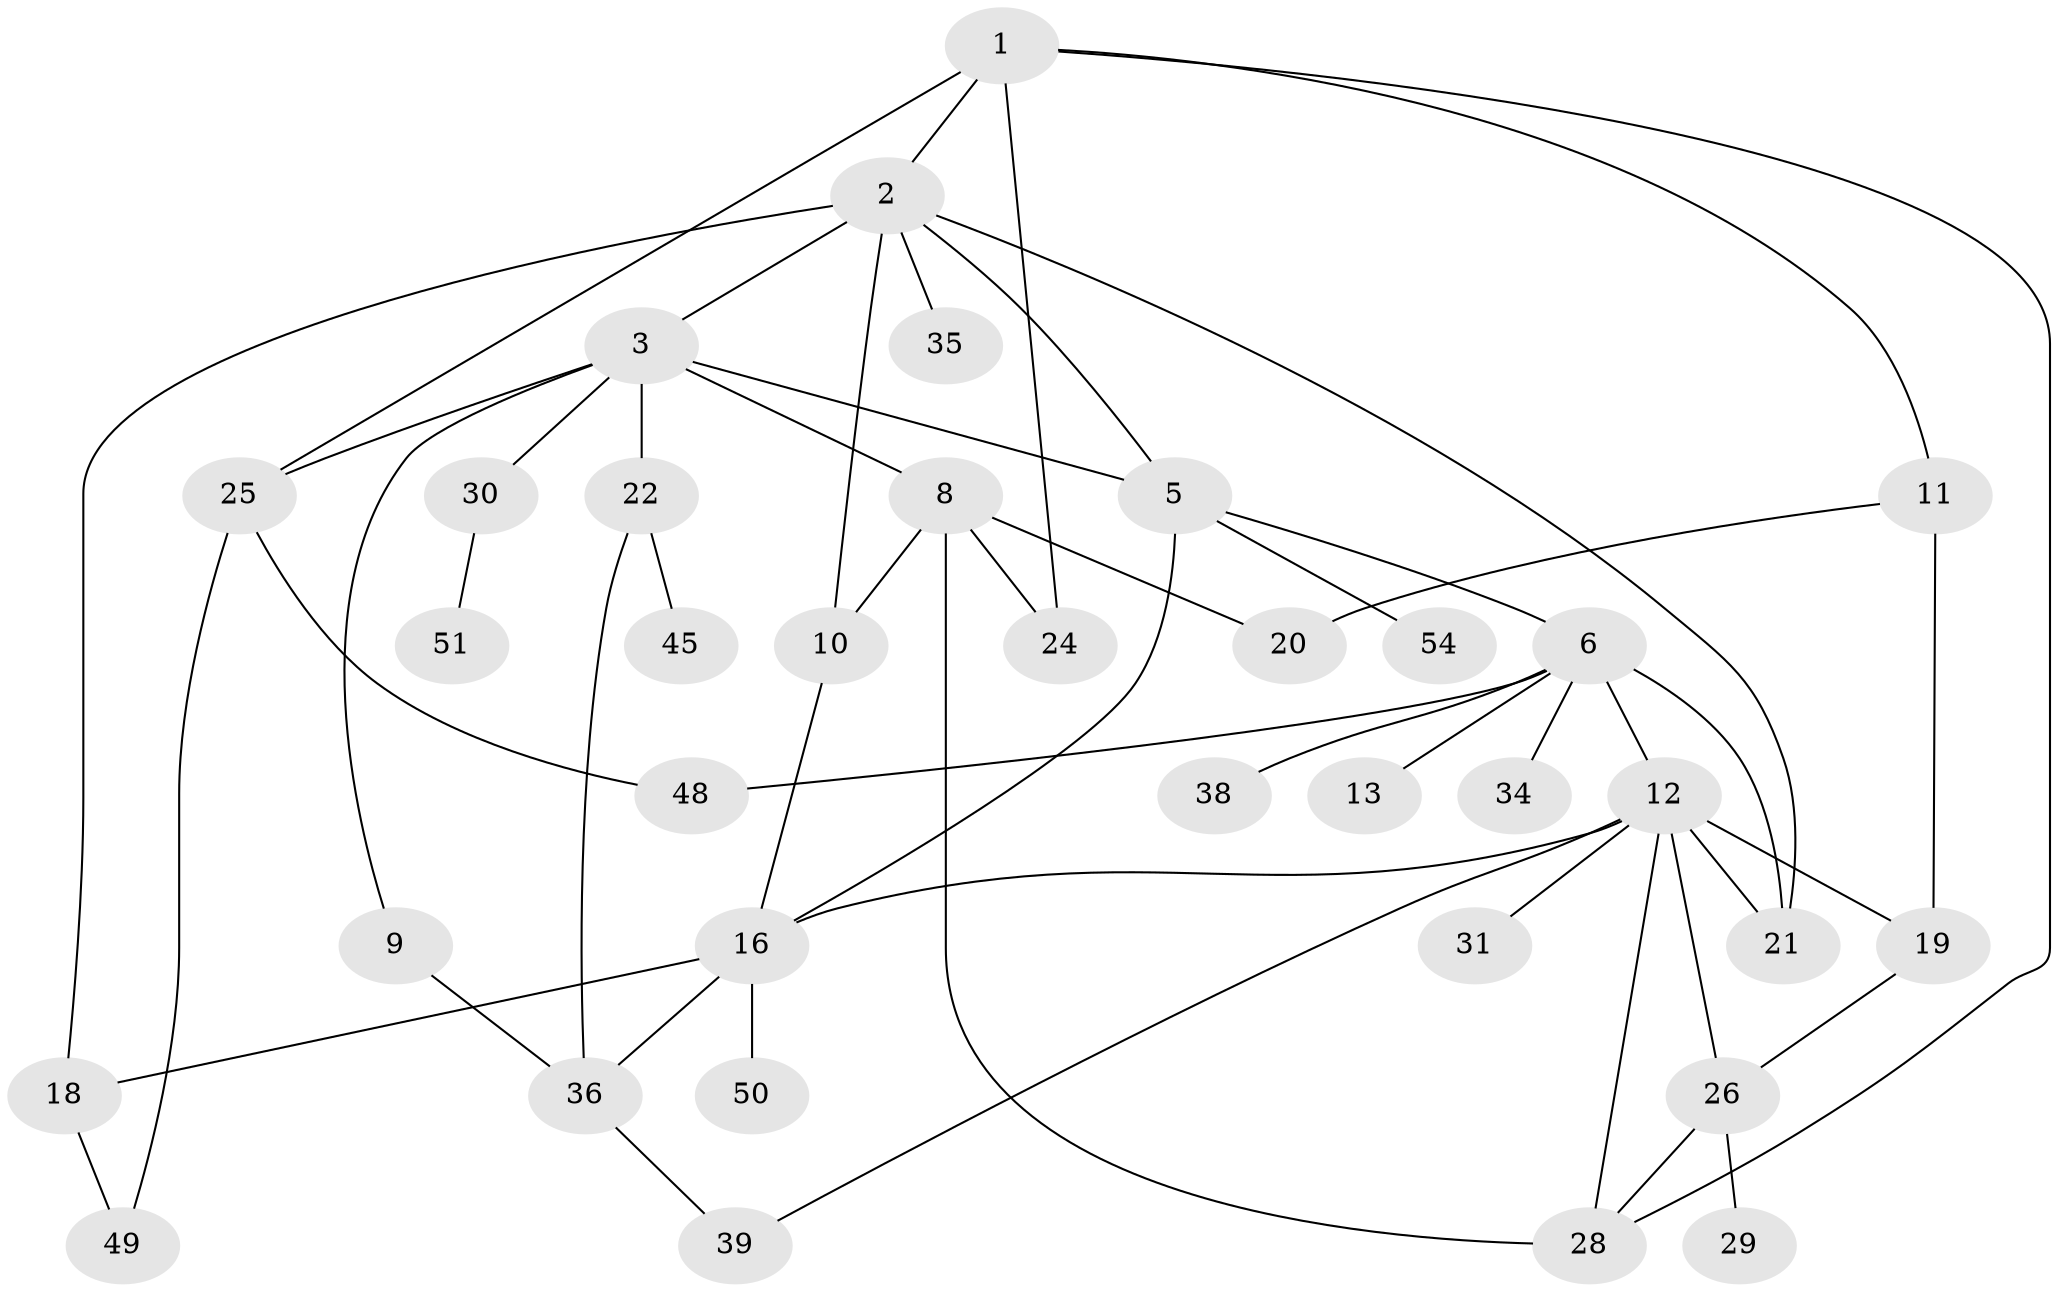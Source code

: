 // original degree distribution, {5: 0.14285714285714285, 7: 0.017857142857142856, 4: 0.10714285714285714, 6: 0.017857142857142856, 3: 0.21428571428571427, 1: 0.19642857142857142, 2: 0.30357142857142855}
// Generated by graph-tools (version 1.1) at 2025/41/03/06/25 10:41:30]
// undirected, 35 vertices, 54 edges
graph export_dot {
graph [start="1"]
  node [color=gray90,style=filled];
  1 [super="+7"];
  2 [super="+15"];
  3 [super="+4"];
  5 [super="+40"];
  6 [super="+14"];
  8 [super="+47"];
  9 [super="+44"];
  10 [super="+37"];
  11 [super="+56"];
  12 [super="+17"];
  13;
  16 [super="+23"];
  18 [super="+43"];
  19 [super="+52"];
  20 [super="+41"];
  21 [super="+55"];
  22 [super="+33"];
  24;
  25 [super="+27"];
  26 [super="+32"];
  28 [super="+42"];
  29;
  30;
  31;
  34;
  35;
  36 [super="+46"];
  38;
  39;
  45;
  48;
  49;
  50 [super="+53"];
  51;
  54;
  1 -- 2;
  1 -- 24;
  1 -- 28;
  1 -- 25 [weight=2];
  1 -- 11;
  2 -- 3;
  2 -- 10;
  2 -- 18 [weight=2];
  2 -- 5;
  2 -- 35;
  2 -- 21;
  3 -- 8;
  3 -- 9;
  3 -- 25;
  3 -- 5;
  3 -- 22;
  3 -- 30;
  5 -- 6 [weight=2];
  5 -- 54;
  5 -- 16 [weight=2];
  6 -- 12;
  6 -- 13;
  6 -- 48;
  6 -- 34;
  6 -- 38;
  6 -- 21;
  8 -- 20;
  8 -- 24;
  8 -- 10;
  8 -- 28;
  9 -- 36;
  10 -- 16;
  11 -- 20;
  11 -- 19;
  12 -- 19;
  12 -- 21;
  12 -- 16;
  12 -- 39;
  12 -- 26;
  12 -- 28;
  12 -- 31;
  16 -- 50;
  16 -- 18;
  16 -- 36;
  18 -- 49;
  19 -- 26;
  22 -- 36;
  22 -- 45;
  25 -- 48;
  25 -- 49;
  26 -- 29;
  26 -- 28;
  30 -- 51;
  36 -- 39;
}
